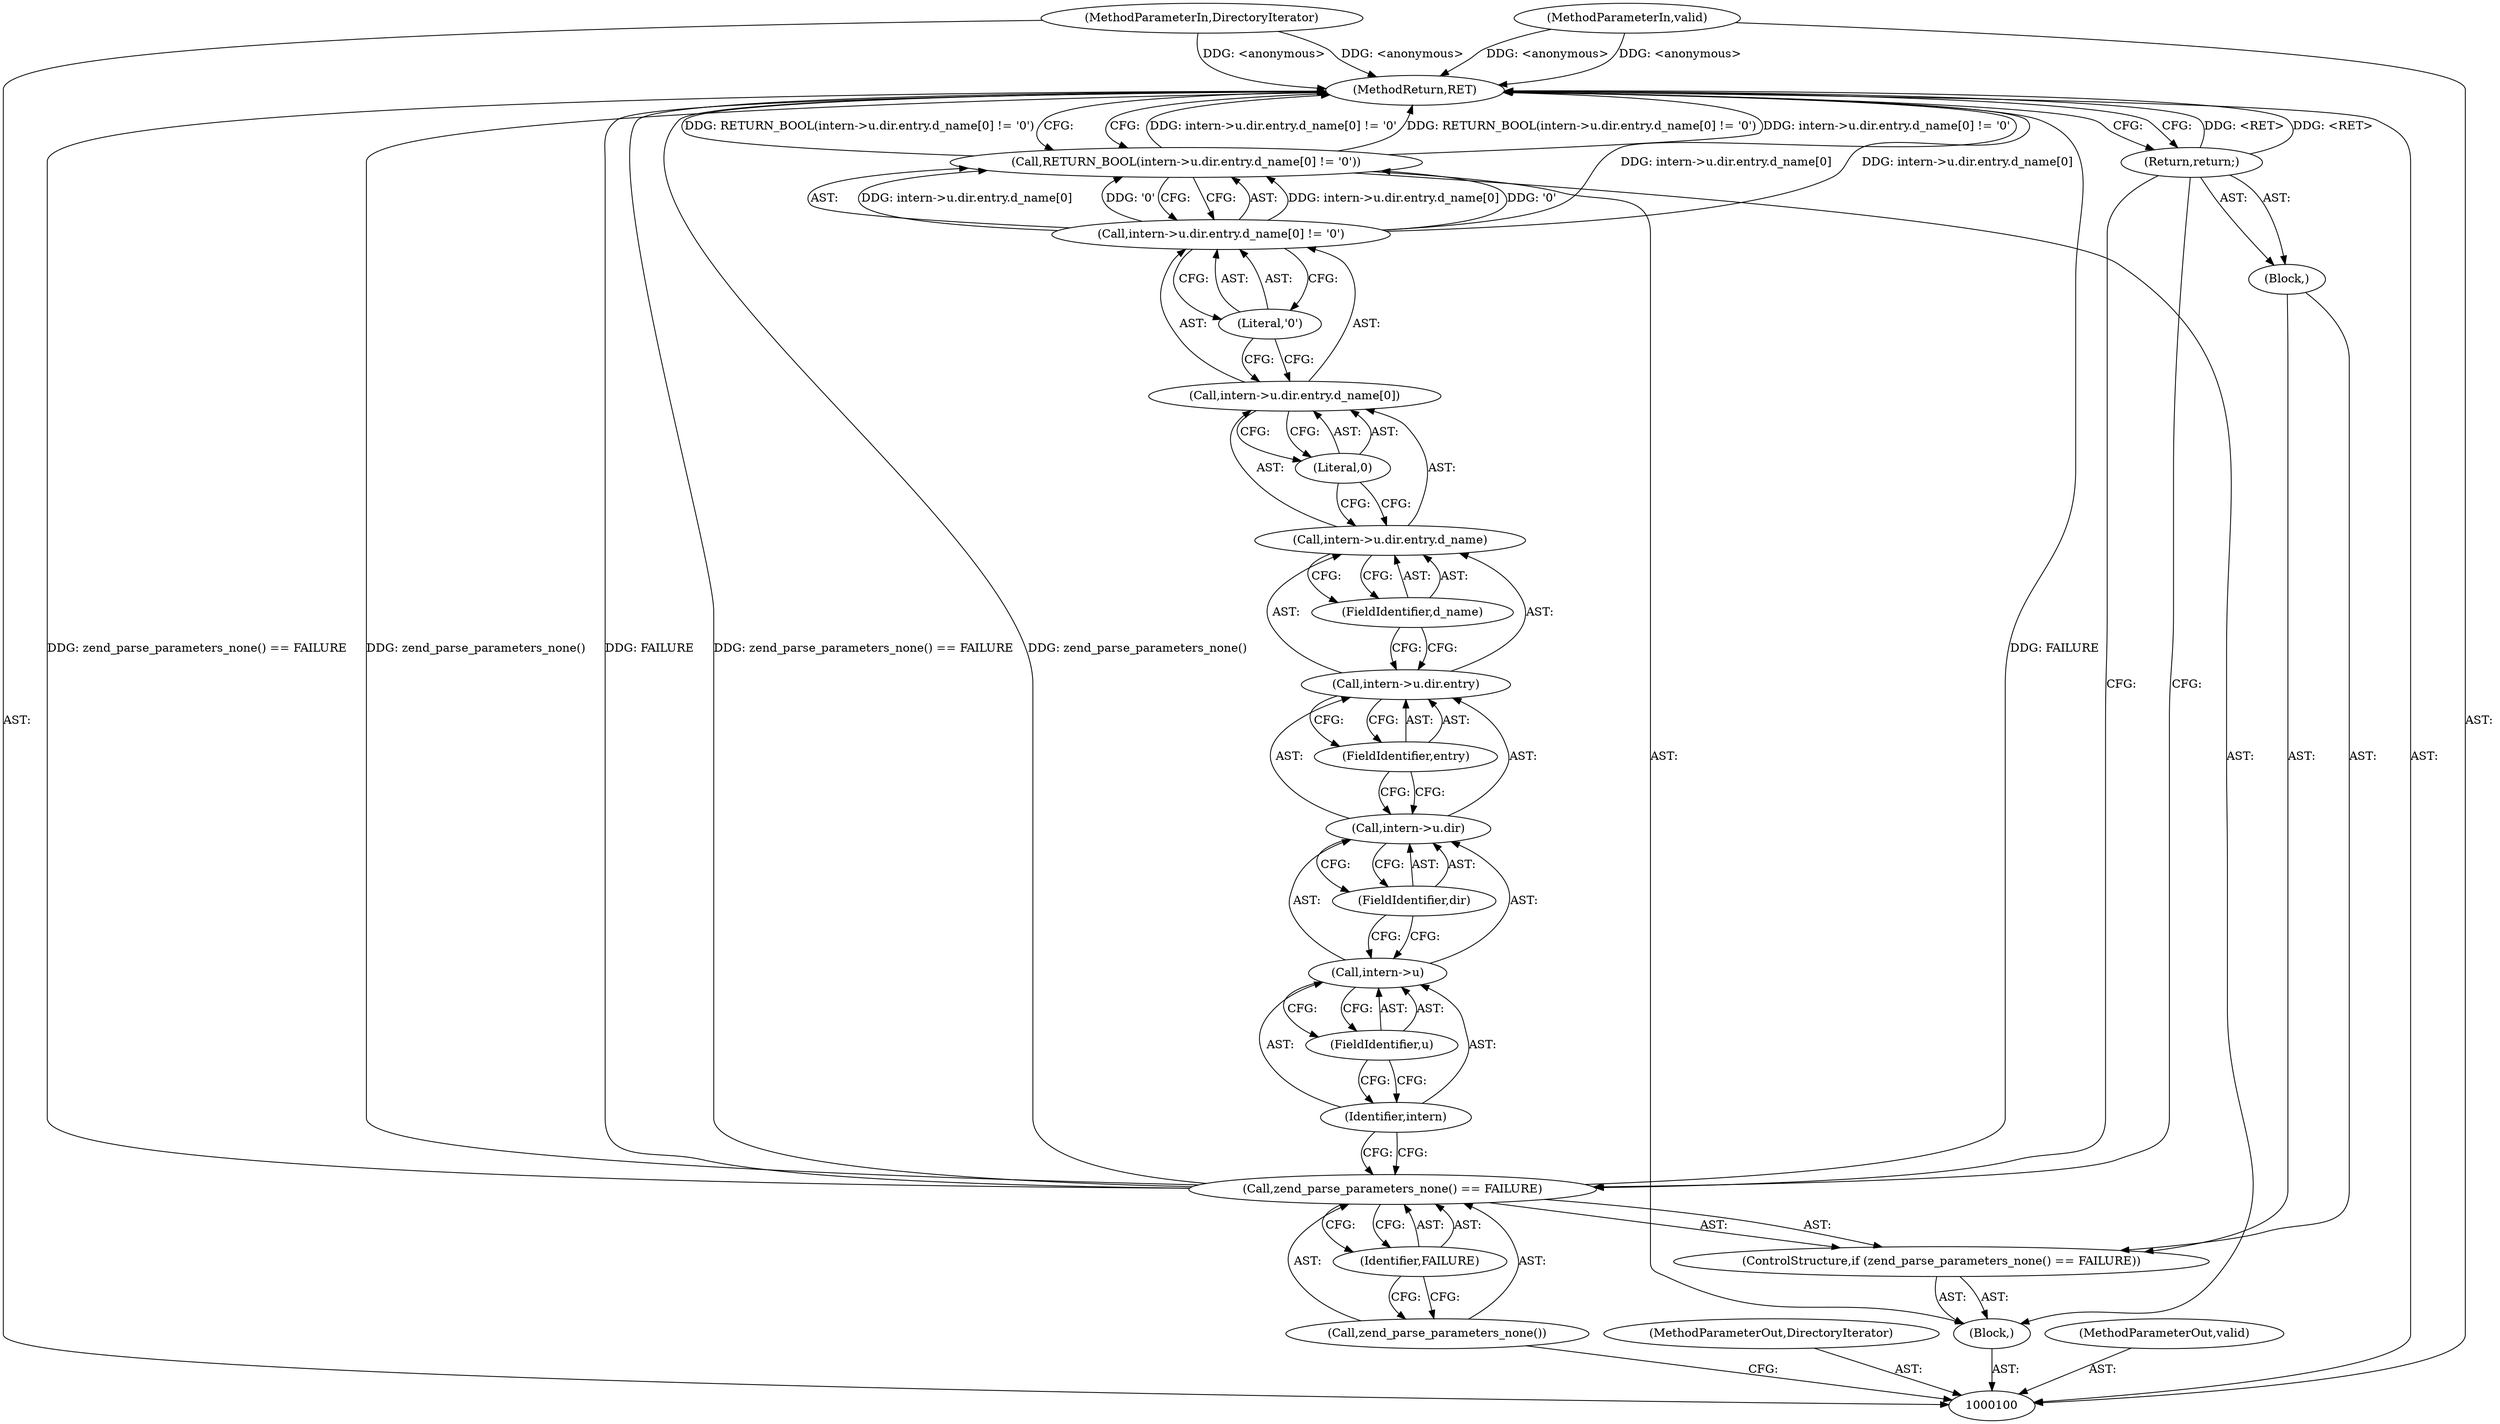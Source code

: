 digraph "0_php-src_7245bff300d3fa8bacbef7897ff080a6f1c23eba?w=1_3" {
"1000124" [label="(MethodReturn,RET)"];
"1000101" [label="(MethodParameterIn,DirectoryIterator)"];
"1000164" [label="(MethodParameterOut,DirectoryIterator)"];
"1000102" [label="(MethodParameterIn,valid)"];
"1000165" [label="(MethodParameterOut,valid)"];
"1000103" [label="(Block,)"];
"1000104" [label="(ControlStructure,if (zend_parse_parameters_none() == FAILURE))"];
"1000107" [label="(Identifier,FAILURE)"];
"1000108" [label="(Block,)"];
"1000105" [label="(Call,zend_parse_parameters_none() == FAILURE)"];
"1000106" [label="(Call,zend_parse_parameters_none())"];
"1000109" [label="(Return,return;)"];
"1000110" [label="(Call,RETURN_BOOL(intern->u.dir.entry.d_name[0] != '\0'))"];
"1000111" [label="(Call,intern->u.dir.entry.d_name[0] != '\0')"];
"1000112" [label="(Call,intern->u.dir.entry.d_name[0])"];
"1000113" [label="(Call,intern->u.dir.entry.d_name)"];
"1000114" [label="(Call,intern->u.dir.entry)"];
"1000115" [label="(Call,intern->u.dir)"];
"1000116" [label="(Call,intern->u)"];
"1000117" [label="(Identifier,intern)"];
"1000118" [label="(FieldIdentifier,u)"];
"1000119" [label="(FieldIdentifier,dir)"];
"1000120" [label="(FieldIdentifier,entry)"];
"1000121" [label="(FieldIdentifier,d_name)"];
"1000122" [label="(Literal,0)"];
"1000123" [label="(Literal,'\0')"];
"1000124" -> "1000100"  [label="AST: "];
"1000124" -> "1000109"  [label="CFG: "];
"1000124" -> "1000110"  [label="CFG: "];
"1000105" -> "1000124"  [label="DDG: FAILURE"];
"1000105" -> "1000124"  [label="DDG: zend_parse_parameters_none() == FAILURE"];
"1000105" -> "1000124"  [label="DDG: zend_parse_parameters_none()"];
"1000110" -> "1000124"  [label="DDG: intern->u.dir.entry.d_name[0] != '\0'"];
"1000110" -> "1000124"  [label="DDG: RETURN_BOOL(intern->u.dir.entry.d_name[0] != '\0')"];
"1000102" -> "1000124"  [label="DDG: <anonymous>"];
"1000111" -> "1000124"  [label="DDG: intern->u.dir.entry.d_name[0]"];
"1000101" -> "1000124"  [label="DDG: <anonymous>"];
"1000109" -> "1000124"  [label="DDG: <RET>"];
"1000101" -> "1000100"  [label="AST: "];
"1000101" -> "1000124"  [label="DDG: <anonymous>"];
"1000164" -> "1000100"  [label="AST: "];
"1000102" -> "1000100"  [label="AST: "];
"1000102" -> "1000124"  [label="DDG: <anonymous>"];
"1000165" -> "1000100"  [label="AST: "];
"1000103" -> "1000100"  [label="AST: "];
"1000104" -> "1000103"  [label="AST: "];
"1000110" -> "1000103"  [label="AST: "];
"1000104" -> "1000103"  [label="AST: "];
"1000105" -> "1000104"  [label="AST: "];
"1000108" -> "1000104"  [label="AST: "];
"1000107" -> "1000105"  [label="AST: "];
"1000107" -> "1000106"  [label="CFG: "];
"1000105" -> "1000107"  [label="CFG: "];
"1000108" -> "1000104"  [label="AST: "];
"1000109" -> "1000108"  [label="AST: "];
"1000105" -> "1000104"  [label="AST: "];
"1000105" -> "1000107"  [label="CFG: "];
"1000106" -> "1000105"  [label="AST: "];
"1000107" -> "1000105"  [label="AST: "];
"1000109" -> "1000105"  [label="CFG: "];
"1000117" -> "1000105"  [label="CFG: "];
"1000105" -> "1000124"  [label="DDG: FAILURE"];
"1000105" -> "1000124"  [label="DDG: zend_parse_parameters_none() == FAILURE"];
"1000105" -> "1000124"  [label="DDG: zend_parse_parameters_none()"];
"1000106" -> "1000105"  [label="AST: "];
"1000106" -> "1000100"  [label="CFG: "];
"1000107" -> "1000106"  [label="CFG: "];
"1000109" -> "1000108"  [label="AST: "];
"1000109" -> "1000105"  [label="CFG: "];
"1000124" -> "1000109"  [label="CFG: "];
"1000109" -> "1000124"  [label="DDG: <RET>"];
"1000110" -> "1000103"  [label="AST: "];
"1000110" -> "1000111"  [label="CFG: "];
"1000111" -> "1000110"  [label="AST: "];
"1000124" -> "1000110"  [label="CFG: "];
"1000110" -> "1000124"  [label="DDG: intern->u.dir.entry.d_name[0] != '\0'"];
"1000110" -> "1000124"  [label="DDG: RETURN_BOOL(intern->u.dir.entry.d_name[0] != '\0')"];
"1000111" -> "1000110"  [label="DDG: intern->u.dir.entry.d_name[0]"];
"1000111" -> "1000110"  [label="DDG: '\0'"];
"1000111" -> "1000110"  [label="AST: "];
"1000111" -> "1000123"  [label="CFG: "];
"1000112" -> "1000111"  [label="AST: "];
"1000123" -> "1000111"  [label="AST: "];
"1000110" -> "1000111"  [label="CFG: "];
"1000111" -> "1000124"  [label="DDG: intern->u.dir.entry.d_name[0]"];
"1000111" -> "1000110"  [label="DDG: intern->u.dir.entry.d_name[0]"];
"1000111" -> "1000110"  [label="DDG: '\0'"];
"1000112" -> "1000111"  [label="AST: "];
"1000112" -> "1000122"  [label="CFG: "];
"1000113" -> "1000112"  [label="AST: "];
"1000122" -> "1000112"  [label="AST: "];
"1000123" -> "1000112"  [label="CFG: "];
"1000113" -> "1000112"  [label="AST: "];
"1000113" -> "1000121"  [label="CFG: "];
"1000114" -> "1000113"  [label="AST: "];
"1000121" -> "1000113"  [label="AST: "];
"1000122" -> "1000113"  [label="CFG: "];
"1000114" -> "1000113"  [label="AST: "];
"1000114" -> "1000120"  [label="CFG: "];
"1000115" -> "1000114"  [label="AST: "];
"1000120" -> "1000114"  [label="AST: "];
"1000121" -> "1000114"  [label="CFG: "];
"1000115" -> "1000114"  [label="AST: "];
"1000115" -> "1000119"  [label="CFG: "];
"1000116" -> "1000115"  [label="AST: "];
"1000119" -> "1000115"  [label="AST: "];
"1000120" -> "1000115"  [label="CFG: "];
"1000116" -> "1000115"  [label="AST: "];
"1000116" -> "1000118"  [label="CFG: "];
"1000117" -> "1000116"  [label="AST: "];
"1000118" -> "1000116"  [label="AST: "];
"1000119" -> "1000116"  [label="CFG: "];
"1000117" -> "1000116"  [label="AST: "];
"1000117" -> "1000105"  [label="CFG: "];
"1000118" -> "1000117"  [label="CFG: "];
"1000118" -> "1000116"  [label="AST: "];
"1000118" -> "1000117"  [label="CFG: "];
"1000116" -> "1000118"  [label="CFG: "];
"1000119" -> "1000115"  [label="AST: "];
"1000119" -> "1000116"  [label="CFG: "];
"1000115" -> "1000119"  [label="CFG: "];
"1000120" -> "1000114"  [label="AST: "];
"1000120" -> "1000115"  [label="CFG: "];
"1000114" -> "1000120"  [label="CFG: "];
"1000121" -> "1000113"  [label="AST: "];
"1000121" -> "1000114"  [label="CFG: "];
"1000113" -> "1000121"  [label="CFG: "];
"1000122" -> "1000112"  [label="AST: "];
"1000122" -> "1000113"  [label="CFG: "];
"1000112" -> "1000122"  [label="CFG: "];
"1000123" -> "1000111"  [label="AST: "];
"1000123" -> "1000112"  [label="CFG: "];
"1000111" -> "1000123"  [label="CFG: "];
}

